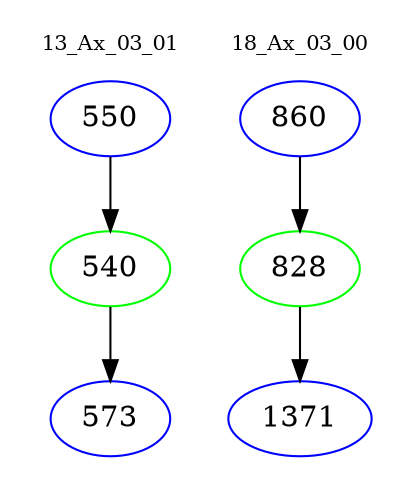 digraph{
subgraph cluster_0 {
color = white
label = "13_Ax_03_01";
fontsize=10;
T0_550 [label="550", color="blue"]
T0_550 -> T0_540 [color="black"]
T0_540 [label="540", color="green"]
T0_540 -> T0_573 [color="black"]
T0_573 [label="573", color="blue"]
}
subgraph cluster_1 {
color = white
label = "18_Ax_03_00";
fontsize=10;
T1_860 [label="860", color="blue"]
T1_860 -> T1_828 [color="black"]
T1_828 [label="828", color="green"]
T1_828 -> T1_1371 [color="black"]
T1_1371 [label="1371", color="blue"]
}
}

